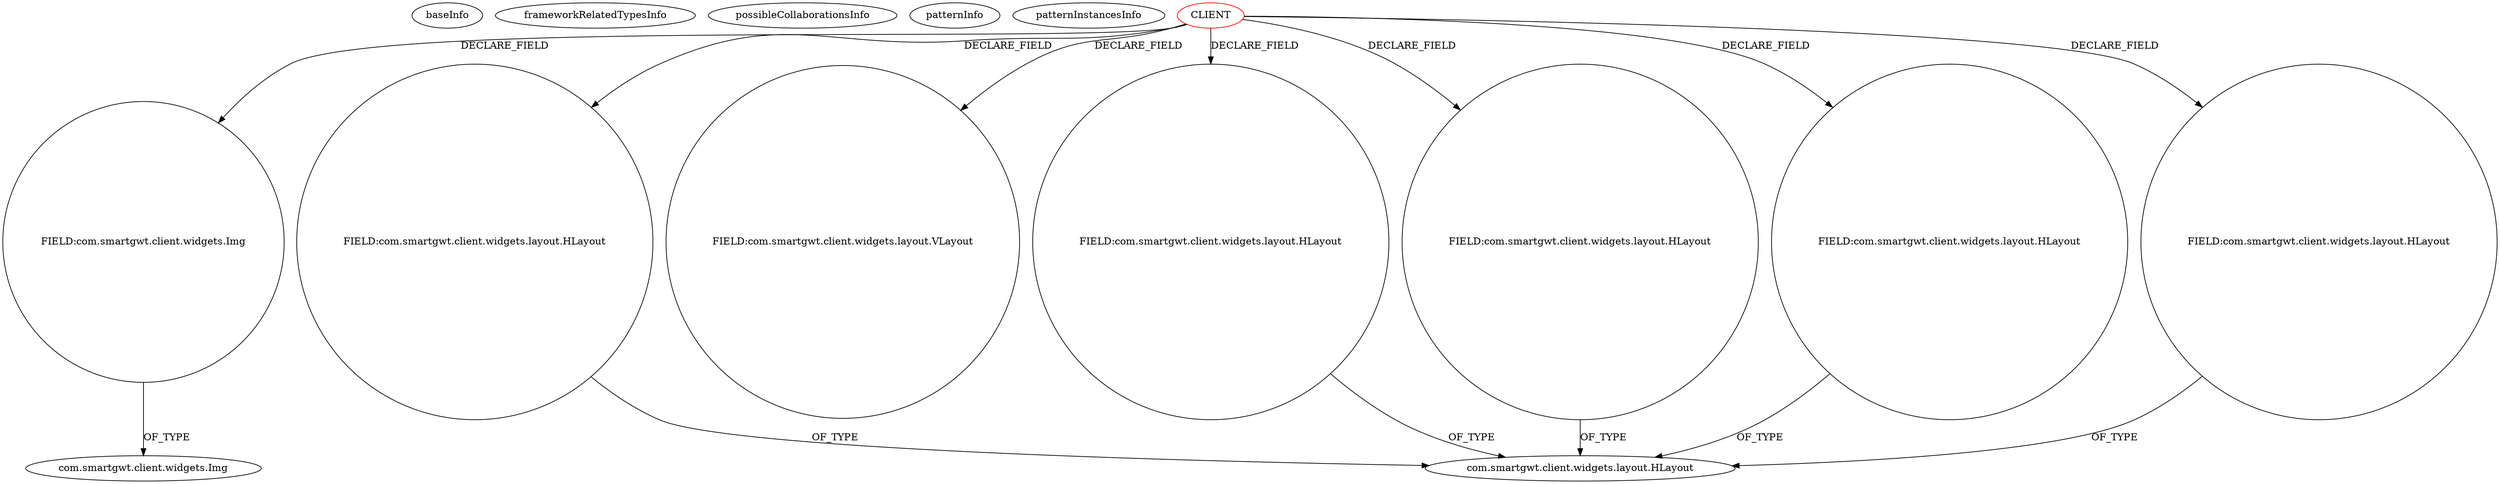 digraph {
baseInfo[graphId=1466,category="pattern",isAnonymous=false,possibleRelation=false]
frameworkRelatedTypesInfo[]
possibleCollaborationsInfo[]
patternInfo[frequency=2.0,patternRootClient=0]
patternInstancesInfo[0="Namrack-TeachToLearn~/Namrack-TeachToLearn/TeachToLearn-master/TeachToLearn/src/ttl/client/layout/MainLayout.java~MainLayout~349",1="Namrack-TeachToLearn~/Namrack-TeachToLearn/TeachToLearn-master/TeachToLearn/src/ttl/client/layout/widgets/ContainerWidget.java~ContainerWidget~372"]
17[label="com.smartgwt.client.widgets.layout.HLayout",vertexType="FRAMEWORK_CLASS_TYPE",isFrameworkType=false]
20[label="FIELD:com.smartgwt.client.widgets.layout.HLayout",vertexType="FIELD_DECLARATION",isFrameworkType=false,shape=circle]
0[label="CLIENT",vertexType="ROOT_CLIENT_CLASS_DECLARATION",isFrameworkType=false,color=red]
10[label="FIELD:com.smartgwt.client.widgets.Img",vertexType="FIELD_DECLARATION",isFrameworkType=false,shape=circle]
3[label="com.smartgwt.client.widgets.Img",vertexType="FRAMEWORK_CLASS_TYPE",isFrameworkType=false]
8[label="FIELD:com.smartgwt.client.widgets.layout.VLayout",vertexType="FIELD_DECLARATION",isFrameworkType=false,shape=circle]
22[label="FIELD:com.smartgwt.client.widgets.layout.HLayout",vertexType="FIELD_DECLARATION",isFrameworkType=false,shape=circle]
16[label="FIELD:com.smartgwt.client.widgets.layout.HLayout",vertexType="FIELD_DECLARATION",isFrameworkType=false,shape=circle]
24[label="FIELD:com.smartgwt.client.widgets.layout.HLayout",vertexType="FIELD_DECLARATION",isFrameworkType=false,shape=circle]
18[label="FIELD:com.smartgwt.client.widgets.layout.HLayout",vertexType="FIELD_DECLARATION",isFrameworkType=false,shape=circle]
18->17[label="OF_TYPE"]
0->10[label="DECLARE_FIELD"]
0->24[label="DECLARE_FIELD"]
0->8[label="DECLARE_FIELD"]
24->17[label="OF_TYPE"]
20->17[label="OF_TYPE"]
10->3[label="OF_TYPE"]
0->22[label="DECLARE_FIELD"]
0->16[label="DECLARE_FIELD"]
0->18[label="DECLARE_FIELD"]
16->17[label="OF_TYPE"]
22->17[label="OF_TYPE"]
0->20[label="DECLARE_FIELD"]
}
